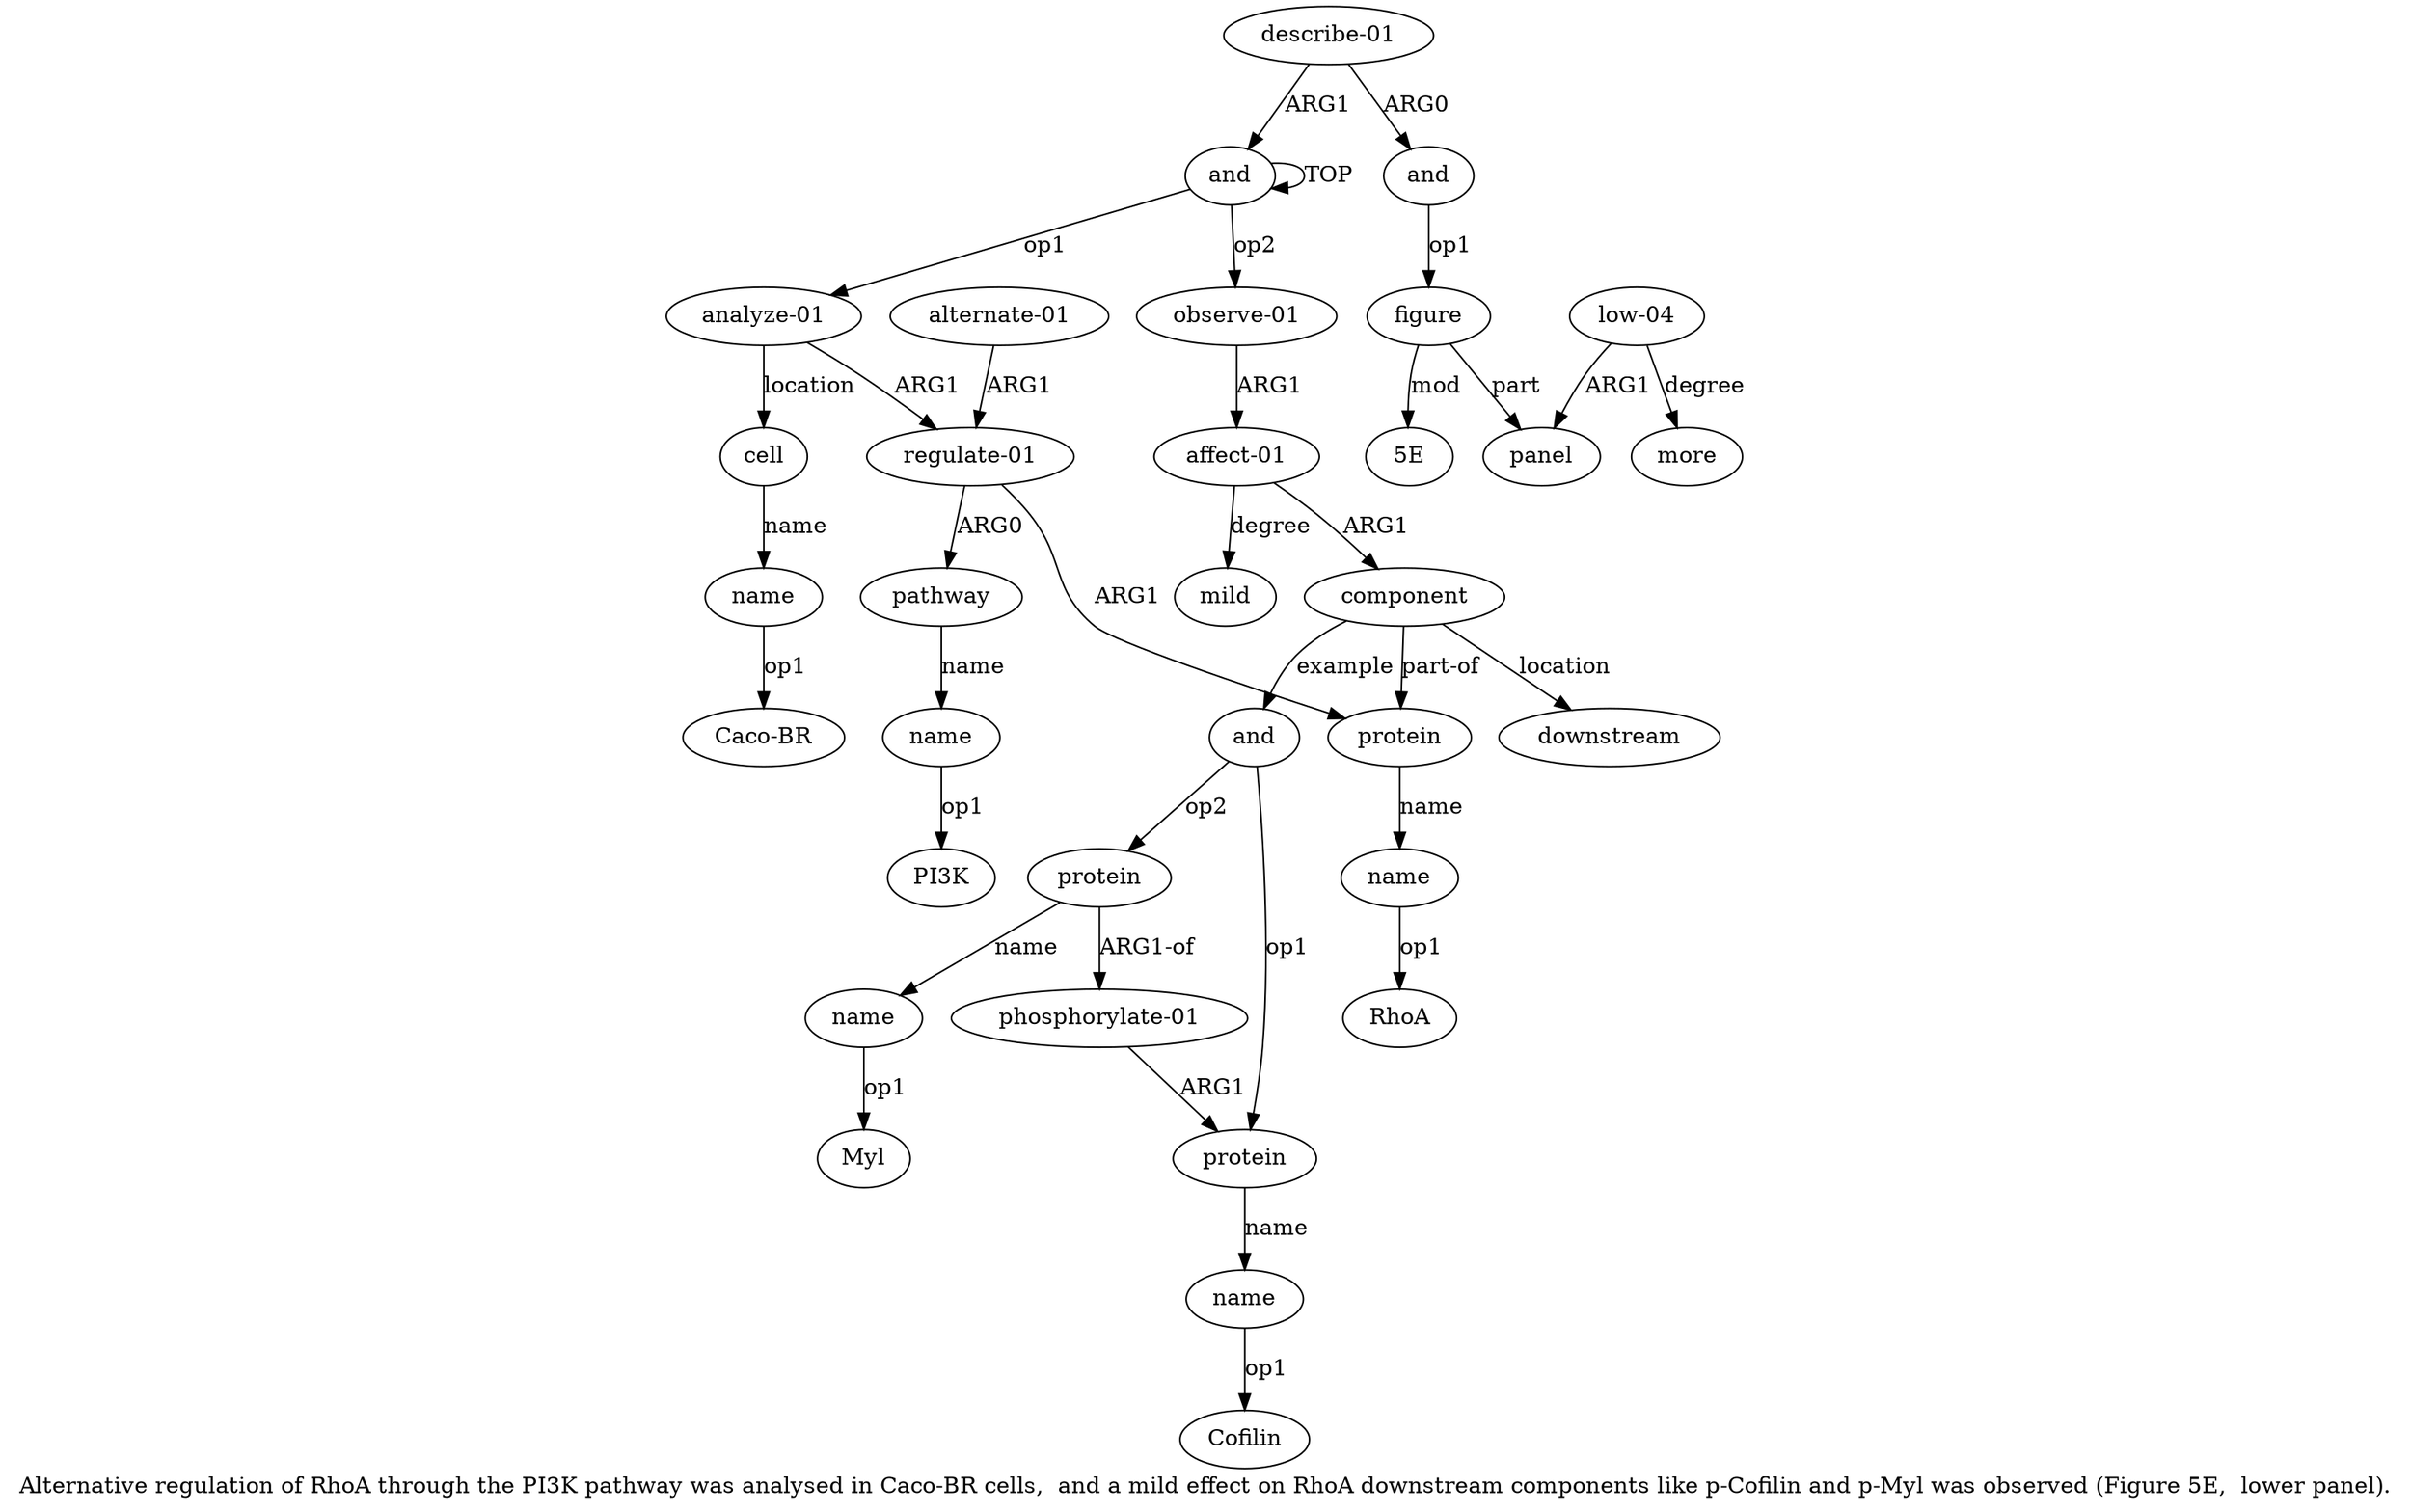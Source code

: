 digraph  {
	graph [label="Alternative regulation of RhoA through the PI3K pathway was analysed in Caco-BR cells,  and a mild effect on RhoA downstream components \
like p-Cofilin and p-Myl was observed (Figure 5E,  lower panel)."];
	node [label="\N"];
	a20	 [color=black,
		gold_ind=20,
		gold_label=mild,
		label=mild,
		test_ind=20,
		test_label=mild];
	a21	 [color=black,
		gold_ind=21,
		gold_label="describe-01",
		label="describe-01",
		test_ind=21,
		test_label="describe-01"];
	a22	 [color=black,
		gold_ind=22,
		gold_label=and,
		label=and,
		test_ind=22,
		test_label=and];
	a21 -> a22 [key=0,
	color=black,
	gold_label=ARG0,
	label=ARG0,
	test_label=ARG0];
a0 [color=black,
	gold_ind=0,
	gold_label=and,
	label=and,
	test_ind=0,
	test_label=and];
a21 -> a0 [key=0,
color=black,
gold_label=ARG1,
label=ARG1,
test_label=ARG1];
a23 [color=black,
gold_ind=23,
gold_label=figure,
label=figure,
test_ind=23,
test_label=figure];
a22 -> a23 [key=0,
color=black,
gold_label=op1,
label=op1,
test_label=op1];
a24 [color=black,
gold_ind=24,
gold_label=panel,
label=panel,
test_ind=24,
test_label=panel];
a23 -> a24 [key=0,
color=black,
gold_label=part,
label=part,
test_label=part];
"a23 5E" [color=black,
gold_ind=-1,
gold_label="5E",
label="5E",
test_ind=-1,
test_label="5E"];
a23 -> "a23 5E" [key=0,
color=black,
gold_label=mod,
label=mod,
test_label=mod];
a25 [color=black,
gold_ind=25,
gold_label="low-04",
label="low-04",
test_ind=25,
test_label="low-04"];
a25 -> a24 [key=0,
color=black,
gold_label=ARG1,
label=ARG1,
test_label=ARG1];
a26 [color=black,
gold_ind=26,
gold_label=more,
label=more,
test_ind=26,
test_label=more];
a25 -> a26 [key=0,
color=black,
gold_label=degree,
label=degree,
test_label=degree];
"a4 PI3K" [color=black,
gold_ind=-1,
gold_label=PI3K,
label=PI3K,
test_ind=-1,
test_label=PI3K];
"a19 Myl" [color=black,
gold_ind=-1,
gold_label=Myl,
label=Myl,
test_ind=-1,
test_label=Myl];
a15 [color=black,
gold_ind=15,
gold_label=protein,
label=protein,
test_ind=15,
test_label=protein];
a16 [color=black,
gold_ind=16,
gold_label=name,
label=name,
test_ind=16,
test_label=name];
a15 -> a16 [key=0,
color=black,
gold_label=name,
label=name,
test_label=name];
a14 [color=black,
gold_ind=14,
gold_label=and,
label=and,
test_ind=14,
test_label=and];
a14 -> a15 [key=0,
color=black,
gold_label=op1,
label=op1,
test_label=op1];
a18 [color=black,
gold_ind=18,
gold_label=protein,
label=protein,
test_ind=18,
test_label=protein];
a14 -> a18 [key=0,
color=black,
gold_label=op2,
label=op2,
test_label=op2];
a17 [color=black,
gold_ind=17,
gold_label="phosphorylate-01",
label="phosphorylate-01",
test_ind=17,
test_label="phosphorylate-01"];
a17 -> a15 [key=0,
color=black,
gold_label=ARG1,
label=ARG1,
test_label=ARG1];
"a16 Cofilin" [color=black,
gold_ind=-1,
gold_label=Cofilin,
label=Cofilin,
test_ind=-1,
test_label=Cofilin];
a16 -> "a16 Cofilin" [key=0,
color=black,
gold_label=op1,
label=op1,
test_label=op1];
a11 [color=black,
gold_ind=11,
gold_label="affect-01",
label="affect-01",
test_ind=11,
test_label="affect-01"];
a11 -> a20 [key=0,
color=black,
gold_label=degree,
label=degree,
test_label=degree];
a12 [color=black,
gold_ind=12,
gold_label=component,
label=component,
test_ind=12,
test_label=component];
a11 -> a12 [key=0,
color=black,
gold_label=ARG1,
label=ARG1,
test_label=ARG1];
a10 [color=black,
gold_ind=10,
gold_label="observe-01",
label="observe-01",
test_ind=10,
test_label="observe-01"];
a10 -> a11 [key=0,
color=black,
gold_label=ARG1,
label=ARG1,
test_label=ARG1];
a13 [color=black,
gold_ind=13,
gold_label=downstream,
label=downstream,
test_ind=13,
test_label=downstream];
a12 -> a14 [key=0,
color=black,
gold_label=example,
label=example,
test_label=example];
a12 -> a13 [key=0,
color=black,
gold_label=location,
label=location,
test_label=location];
a5 [color=black,
gold_ind=5,
gold_label=protein,
label=protein,
test_ind=5,
test_label=protein];
a12 -> a5 [key=0,
color=black,
gold_label="part-of",
label="part-of",
test_label="part-of"];
a19 [color=black,
gold_ind=19,
gold_label=name,
label=name,
test_ind=19,
test_label=name];
a19 -> "a19 Myl" [key=0,
color=black,
gold_label=op1,
label=op1,
test_label=op1];
a18 -> a17 [key=0,
color=black,
gold_label="ARG1-of",
label="ARG1-of",
test_label="ARG1-of"];
a18 -> a19 [key=0,
color=black,
gold_label=name,
label=name,
test_label=name];
"a9 Caco-BR" [color=black,
gold_ind=-1,
gold_label="Caco-BR",
label="Caco-BR",
test_ind=-1,
test_label="Caco-BR"];
a1 [color=black,
gold_ind=1,
gold_label="analyze-01",
label="analyze-01",
test_ind=1,
test_label="analyze-01"];
a2 [color=black,
gold_ind=2,
gold_label="regulate-01",
label="regulate-01",
test_ind=2,
test_label="regulate-01"];
a1 -> a2 [key=0,
color=black,
gold_label=ARG1,
label=ARG1,
test_label=ARG1];
a8 [color=black,
gold_ind=8,
gold_label=cell,
label=cell,
test_ind=8,
test_label=cell];
a1 -> a8 [key=0,
color=black,
gold_label=location,
label=location,
test_label=location];
a0 -> a10 [key=0,
color=black,
gold_label=op2,
label=op2,
test_label=op2];
a0 -> a1 [key=0,
color=black,
gold_label=op1,
label=op1,
test_label=op1];
a0 -> a0 [key=0,
color=black,
gold_label=TOP,
label=TOP,
test_label=TOP];
a3 [color=black,
gold_ind=3,
gold_label=pathway,
label=pathway,
test_ind=3,
test_label=pathway];
a4 [color=black,
gold_ind=4,
gold_label=name,
label=name,
test_ind=4,
test_label=name];
a3 -> a4 [key=0,
color=black,
gold_label=name,
label=name,
test_label=name];
a2 -> a3 [key=0,
color=black,
gold_label=ARG0,
label=ARG0,
test_label=ARG0];
a2 -> a5 [key=0,
color=black,
gold_label=ARG1,
label=ARG1,
test_label=ARG1];
a6 [color=black,
gold_ind=6,
gold_label=name,
label=name,
test_ind=6,
test_label=name];
a5 -> a6 [key=0,
color=black,
gold_label=name,
label=name,
test_label=name];
a4 -> "a4 PI3K" [key=0,
color=black,
gold_label=op1,
label=op1,
test_label=op1];
a7 [color=black,
gold_ind=7,
gold_label="alternate-01",
label="alternate-01",
test_ind=7,
test_label="alternate-01"];
a7 -> a2 [key=0,
color=black,
gold_label=ARG1,
label=ARG1,
test_label=ARG1];
"a6 RhoA" [color=black,
gold_ind=-1,
gold_label=RhoA,
label=RhoA,
test_ind=-1,
test_label=RhoA];
a6 -> "a6 RhoA" [key=0,
color=black,
gold_label=op1,
label=op1,
test_label=op1];
a9 [color=black,
gold_ind=9,
gold_label=name,
label=name,
test_ind=9,
test_label=name];
a9 -> "a9 Caco-BR" [key=0,
color=black,
gold_label=op1,
label=op1,
test_label=op1];
a8 -> a9 [key=0,
color=black,
gold_label=name,
label=name,
test_label=name];
}

